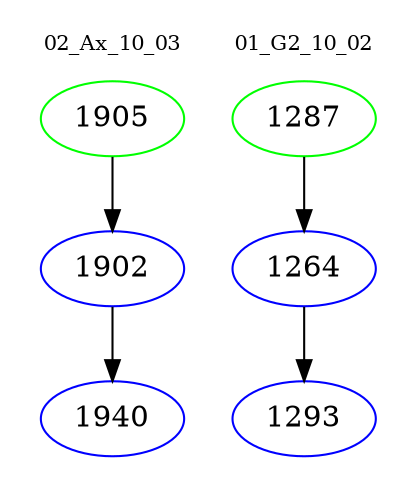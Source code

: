 digraph{
subgraph cluster_0 {
color = white
label = "02_Ax_10_03";
fontsize=10;
T0_1905 [label="1905", color="green"]
T0_1905 -> T0_1902 [color="black"]
T0_1902 [label="1902", color="blue"]
T0_1902 -> T0_1940 [color="black"]
T0_1940 [label="1940", color="blue"]
}
subgraph cluster_1 {
color = white
label = "01_G2_10_02";
fontsize=10;
T1_1287 [label="1287", color="green"]
T1_1287 -> T1_1264 [color="black"]
T1_1264 [label="1264", color="blue"]
T1_1264 -> T1_1293 [color="black"]
T1_1293 [label="1293", color="blue"]
}
}
